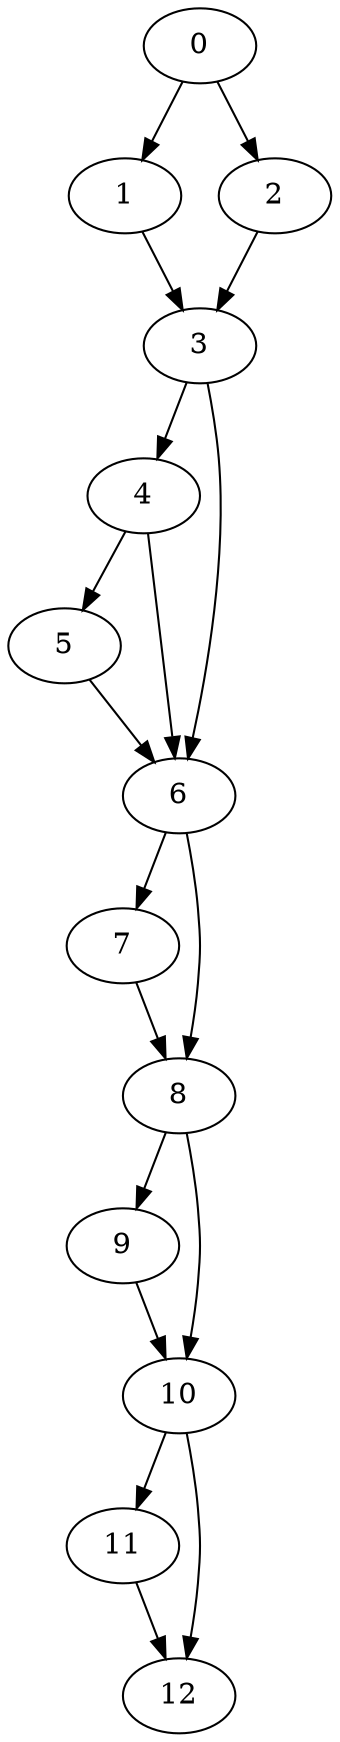 digraph {
	0
	1
	2
	3
	4
	5
	6
	7
	8
	9
	10
	11
	12
	1 -> 3
	2 -> 3
	3 -> 4
	6 -> 7
	8 -> 9
	8 -> 10
	9 -> 10
	0 -> 1
	0 -> 2
	4 -> 5
	3 -> 6
	4 -> 6
	5 -> 6
	6 -> 8
	7 -> 8
	10 -> 11
	10 -> 12
	11 -> 12
}
